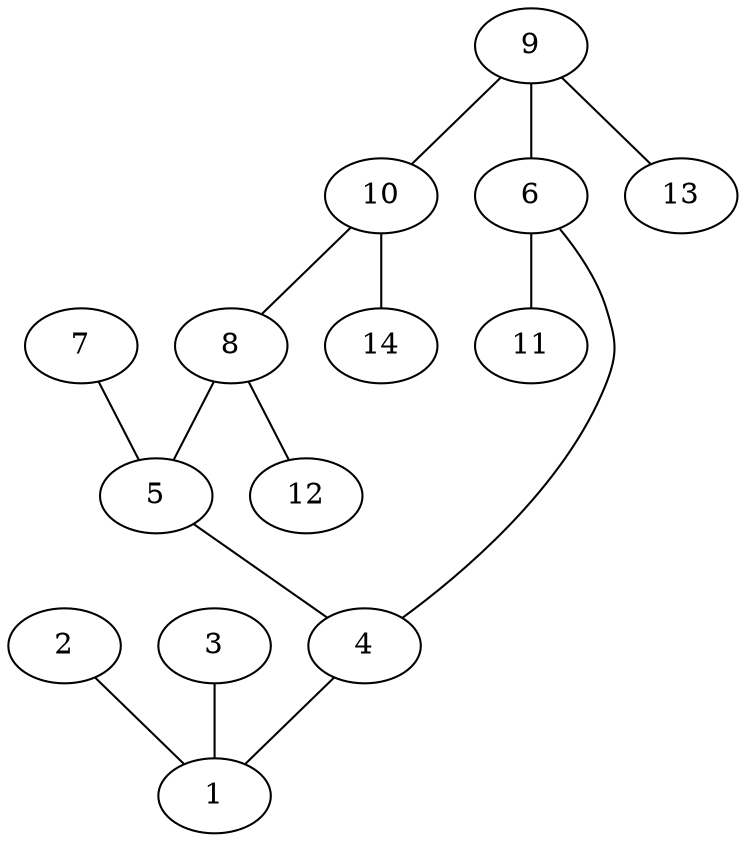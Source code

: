 graph molecule_1492 {
	1	 [chem=C];
	2	 [chem=Cl];
	2 -- 1	 [valence=1];
	3	 [chem=O];
	3 -- 1	 [valence=2];
	4	 [chem=C];
	4 -- 1	 [valence=1];
	5	 [chem=C];
	5 -- 4	 [valence=2];
	6	 [chem=C];
	6 -- 4	 [valence=1];
	11	 [chem=H];
	6 -- 11	 [valence=1];
	7	 [chem=Cl];
	7 -- 5	 [valence=1];
	8	 [chem=C];
	8 -- 5	 [valence=1];
	12	 [chem=H];
	8 -- 12	 [valence=1];
	9	 [chem=C];
	9 -- 6	 [valence=2];
	10	 [chem=C];
	9 -- 10	 [valence=1];
	13	 [chem=H];
	9 -- 13	 [valence=1];
	10 -- 8	 [valence=2];
	14	 [chem=H];
	10 -- 14	 [valence=1];
}
